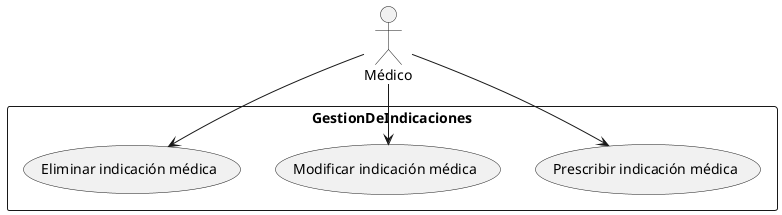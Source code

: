@startuml GestionDeIndicacionesUseCaseDiagram
actor medico as "Médico"

rectangle GestionDeIndicaciones {
    usecase prescribirIndicacion as "Prescribir indicación médica"
    usecase modificarIndicacion as "Modificar indicación médica"
    usecase eliminarIndicacion as "Eliminar indicación médica"
}
medico-->prescribirIndicacion
medico-->modificarIndicacion
medico-->eliminarIndicacion
@enduml
